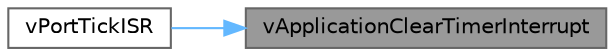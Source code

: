 digraph "vApplicationClearTimerInterrupt"
{
 // LATEX_PDF_SIZE
  bgcolor="transparent";
  edge [fontname=Helvetica,fontsize=10,labelfontname=Helvetica,labelfontsize=10];
  node [fontname=Helvetica,fontsize=10,shape=box,height=0.2,width=0.4];
  rankdir="RL";
  Node1 [id="Node000001",label="vApplicationClearTimerInterrupt",height=0.2,width=0.4,color="gray40", fillcolor="grey60", style="filled", fontcolor="black",tooltip=" "];
  Node1 -> Node2 [id="edge1_Node000001_Node000002",dir="back",color="steelblue1",style="solid",tooltip=" "];
  Node2 [id="Node000002",label="vPortTickISR",height=0.2,width=0.4,color="grey40", fillcolor="white", style="filled",URL="$_g_c_c_2_micro_blaze_v8_2port_8c.html#a1065eac33ef6a9f310236e5f51d25156",tooltip=" "];
}
